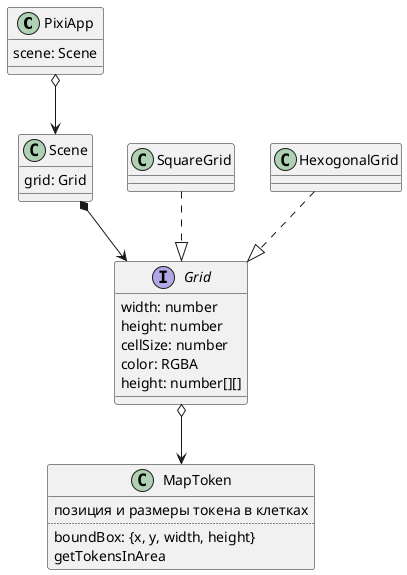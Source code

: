 @startuml board-game-map-builder

class PixiApp {
    scene: Scene
}
PixiApp o--> Scene


class Scene {
    grid: Grid
}
Scene *--> Grid


interface Grid {
    width: number
    height: number
    cellSize: number
    color: RGBA
    height: number[][]
}
Grid o--> MapToken

class SquareGrid
SquareGrid ..|> Grid

class HexogonalGrid
HexogonalGrid ..|> Grid



class MapToken {
    позиция и размеры токена в клетках
    ..
    boundBox: {x, y, width, height}
    getTokensInArea
}

@enduml